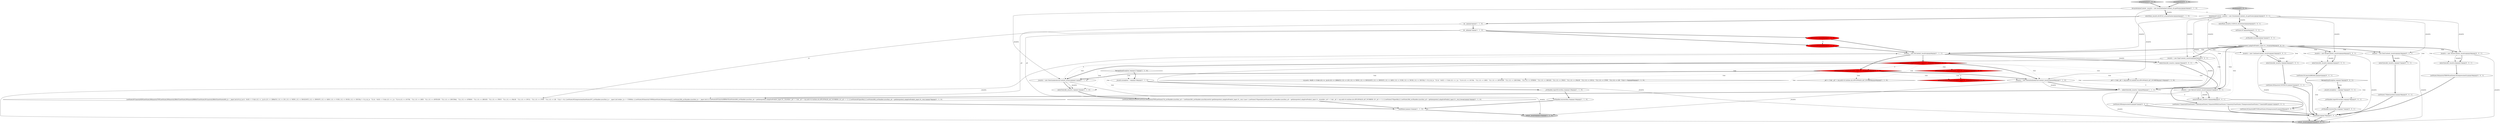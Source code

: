 digraph {
34 [style = filled, label = "_localctx = new ThrowContext(_localctx)@@@56@@@['0', '0', '1']", fillcolor = white, shape = ellipse image = "AAA0AAABBB3BBB"];
49 [style = filled, label = "{setState(182)match(RETURN)setState(183)expression(0)}@@@49@@@['0', '0', '1']", fillcolor = white, shape = ellipse image = "AAA0AAABBB3BBB"];
24 [style = filled, label = "getInterpreter().adaptivePredict(_input,36,_ctx)@@@10@@@['0', '1', '0']", fillcolor = red, shape = diamond image = "AAA1AAABBB2BBB"];
12 [style = filled, label = "{exitRule()}@@@132@@@['1', '1', '0']", fillcolor = white, shape = ellipse image = "AAA0AAABBB1BBB"];
4 [style = filled, label = "ArrayinitializerContext _localctx = new ArrayinitializerContext(_ctx,getState())@@@3@@@['1', '1', '0']", fillcolor = white, shape = ellipse image = "AAA0AAABBB1BBB"];
32 [style = filled, label = "_errHandler.sync(this)@@@7@@@['0', '0', '1']", fillcolor = white, shape = ellipse image = "AAA0AAABBB3BBB"];
41 [style = filled, label = "enterRule(_localctx,10,RULE_dstatement)@@@4@@@['0', '0', '1']", fillcolor = white, shape = ellipse image = "AAA0AAABBB3BBB"];
10 [style = filled, label = "enterOuterAlt(_localctx,1)@@@12@@@['1', '1', '0']", fillcolor = white, shape = ellipse image = "AAA0AAABBB1BBB"];
1 [style = filled, label = "return _localctx@@@135@@@['1', '1', '0']", fillcolor = lightgray, shape = ellipse image = "AAA0AAABBB1BBB"];
22 [style = filled, label = "_alt != 2 && _alt != org.antlr.v4.runtime.atn.ATN.INVALID_ALT_NUMBER@@@40@@@['1', '1', '0']", fillcolor = white, shape = diamond image = "AAA0AAABBB1BBB"];
40 [style = filled, label = "_errHandler.recover(this,re)@@@77@@@['0', '0', '1']", fillcolor = white, shape = ellipse image = "AAA0AAABBB3BBB"];
56 [style = filled, label = "_errHandler.reportError(this,re)@@@76@@@['0', '0', '1']", fillcolor = white, shape = ellipse image = "AAA0AAABBB3BBB"];
52 [style = filled, label = "dstatement['0', '0', '1']", fillcolor = lightgray, shape = diamond image = "AAA0AAABBB3BBB"];
7 [style = filled, label = "_localctx = new NewinitializedarrayContext(_localctx)@@@68@@@['1', '1', '0']", fillcolor = white, shape = ellipse image = "AAA0AAABBB1BBB"];
50 [style = filled, label = "setState(187)@@@6@@@['0', '0', '1']", fillcolor = white, shape = ellipse image = "AAA0AAABBB3BBB"];
21 [style = filled, label = "{setState(368)match(NEW)setState(369)match(TYPE)setState(374)_errHandler.sync(this)_alt = 1setState(385)_errHandler.sync(this)switch (getInterpreter().adaptivePredict(_input,32,_ctx)) {case 1:{setState(378)postdot()setState(382)_errHandler.sync(this)_alt = getInterpreter().adaptivePredict(_input,31,_ctx)while (_alt != 2 && _alt != org.antlr.v4.runtime.atn.ATN.INVALID_ALT_NUMBER) {if (_alt == 1) {{{setState(379)postfix()}}}setState(384)_errHandler.sync(this)_alt = getInterpreter().adaptivePredict(_input,31,_ctx)}}break}@@@13@@@['1', '1', '0']", fillcolor = white, shape = ellipse image = "AAA0AAABBB1BBB"];
28 [style = filled, label = "RecognitionException re@@@74@@@['0', '0', '1']", fillcolor = white, shape = diamond image = "AAA0AAABBB3BBB"];
25 [style = filled, label = "getInterpreter().adaptivePredict(_input,32,_ctx)@@@43@@@['0', '1', '0']", fillcolor = red, shape = diamond image = "AAA1AAABBB2BBB"];
35 [style = filled, label = "{exitRule()}@@@79@@@['0', '0', '1']", fillcolor = white, shape = ellipse image = "AAA0AAABBB3BBB"];
31 [style = filled, label = "{setState(180)match(CONTINUE)}@@@35@@@['0', '0', '1']", fillcolor = white, shape = ellipse image = "AAA0AAABBB3BBB"];
3 [style = filled, label = "_localctx = new DoContext(_localctx)@@@9@@@['1', '1', '1']", fillcolor = white, shape = ellipse image = "AAA0AAABBB1BBB"];
47 [style = filled, label = "_localctx = new BreakContext(_localctx)@@@40@@@['0', '0', '1']", fillcolor = white, shape = ellipse image = "AAA0AAABBB3BBB"];
58 [style = filled, label = "return _localctx@@@82@@@['0', '0', '1']", fillcolor = lightgray, shape = ellipse image = "AAA0AAABBB3BBB"];
39 [style = filled, label = "{setState(181)match(BREAK)}@@@42@@@['0', '0', '1']", fillcolor = white, shape = ellipse image = "AAA0AAABBB3BBB"];
2 [style = filled, label = "_alt != 2 && _alt != org.antlr.v4.runtime.atn.ATN.INVALID_ALT_NUMBER@@@110@@@['1', '1', '0']", fillcolor = white, shape = diamond image = "AAA0AAABBB1BBB"];
55 [style = filled, label = "_localctx = new ContinueContext(_localctx)@@@33@@@['0', '0', '1']", fillcolor = white, shape = ellipse image = "AAA0AAABBB3BBB"];
20 [style = filled, label = "setState(412)@@@8@@@['1', '0', '0']", fillcolor = red, shape = ellipse image = "AAA1AAABBB1BBB"];
53 [style = filled, label = "_localctx.exception = re@@@75@@@['0', '0', '1']", fillcolor = white, shape = ellipse image = "AAA0AAABBB3BBB"];
9 [style = filled, label = "_localctx.exception = re@@@128@@@['1', '1', '0']", fillcolor = white, shape = ellipse image = "AAA0AAABBB1BBB"];
19 [style = filled, label = "{setState(387)match(NEW)setState(388)match(TYPE)setState(389)match(LBRACE)setState(390)match(RBRACE)setState(391)match(LBRACK)setState(400)_la = _input.LA(1)if ((((_la) & ~0x3f) == 0 && ((1L << _la) & ((1L << LBRACE) | (1L << LP) | (1L << NEW) | (1L << BOOLNOT) | (1L << BWNOT) | (1L << ADD) | (1L << SUB) | (1L << INCR) | (1L << DECR))) != 0) || ((((_la - 72)) & ~0x3f) == 0 && ((1L << (_la - 72)) & ((1L << (OCTAL - 72)) | (1L << (HEX - 72)) | (1L << (INTEGER - 72)) | (1L << (DECIMAL - 72)) | (1L << (STRING - 72)) | (1L << (REGEX - 72)) | (1L << (TRUE - 72)) | (1L << (FALSE - 72)) | (1L << (NULL - 72)) | (1L << (TYPE - 72)) | (1L << (ID - 72)))) != 0)) {{setState(392)expression(0)setState(397)_errHandler.sync(this)_la = _input.LA(1)while (_la == COMMA) {{{setState(393)match(COMMA)setState(394)expression(0)}}setState(399)_errHandler.sync(this)_la = _input.LA(1)}}}setState(402)match(RBRACK)setState(406)_errHandler.sync(this)_alt = getInterpreter().adaptivePredict(_input,35,_ctx)while (_alt != 2 && _alt != org.antlr.v4.runtime.atn.ATN.INVALID_ALT_NUMBER) {if (_alt == 1) {{{setState(403)postfix()}}}setState(408)_errHandler.sync(this)_alt = getInterpreter().adaptivePredict(_input,35,_ctx)}}@@@70@@@['1', '1', '0']", fillcolor = white, shape = ellipse image = "AAA0AAABBB1BBB"];
15 [style = filled, label = "getInterpreter().adaptivePredict(_input,37,_ctx)@@@10@@@['1', '0', '0']", fillcolor = red, shape = diamond image = "AAA1AAABBB1BBB"];
17 [style = filled, label = "enterRule(_localctx,48,RULE_arrayinitializer)@@@4@@@['1', '1', '0']", fillcolor = white, shape = ellipse image = "AAA0AAABBB1BBB"];
11 [style = filled, label = "int _alt@@@7@@@['1', '1', '0']", fillcolor = white, shape = ellipse image = "AAA0AAABBB1BBB"];
38 [style = filled, label = "_localctx = new DeclContext(_localctx)@@@26@@@['0', '0', '1']", fillcolor = white, shape = ellipse image = "AAA0AAABBB3BBB"];
8 [style = filled, label = "RecognitionException re@@@127@@@['1', '1', '0']", fillcolor = white, shape = diamond image = "AAA0AAABBB1BBB"];
23 [style = filled, label = "_errHandler.recover(this,re)@@@130@@@['1', '1', '0']", fillcolor = white, shape = ellipse image = "AAA0AAABBB1BBB"];
29 [style = filled, label = "{setState(179)declaration()}@@@28@@@['0', '0', '1']", fillcolor = white, shape = ellipse image = "AAA0AAABBB3BBB"];
33 [style = filled, label = "enterOuterAlt(_localctx,1)@@@10@@@['0', '0', '1']", fillcolor = white, shape = ellipse image = "AAA0AAABBB3BBB"];
43 [style = filled, label = "{setState(186)expression(0)}@@@67@@@['0', '0', '1']", fillcolor = white, shape = ellipse image = "AAA0AAABBB3BBB"];
57 [style = filled, label = "enterOuterAlt(_localctx,5)@@@48@@@['0', '0', '1']", fillcolor = white, shape = ellipse image = "AAA0AAABBB3BBB"];
30 [style = filled, label = "enterOuterAlt(_localctx,4)@@@41@@@['0', '0', '1']", fillcolor = white, shape = ellipse image = "AAA0AAABBB3BBB"];
5 [style = filled, label = "int _la@@@5@@@['1', '1', '0']", fillcolor = white, shape = ellipse image = "AAA0AAABBB1BBB"];
46 [style = filled, label = "_localctx = new ExprContext(_localctx)@@@65@@@['0', '0', '1']", fillcolor = white, shape = ellipse image = "AAA0AAABBB3BBB"];
45 [style = filled, label = "{setState(184)match(THROW)setState(185)expression(0)}@@@58@@@['0', '0', '1']", fillcolor = white, shape = ellipse image = "AAA0AAABBB3BBB"];
14 [style = filled, label = "arrayinitializer['1', '0', '0']", fillcolor = lightgray, shape = diamond image = "AAA0AAABBB1BBB"];
27 [style = filled, label = "arrayinitializer['0', '1', '0']", fillcolor = lightgray, shape = diamond image = "AAA0AAABBB2BBB"];
54 [style = filled, label = "{setState(172)match(DO)setState(173)block()setState(174)match(WHILE)setState(175)match(LP)setState(176)expression(0)setState(177)match(RP)}@@@11@@@['0', '0', '1']", fillcolor = white, shape = ellipse image = "AAA0AAABBB3BBB"];
36 [style = filled, label = "enterOuterAlt(_localctx,3)@@@34@@@['0', '0', '1']", fillcolor = white, shape = ellipse image = "AAA0AAABBB3BBB"];
0 [style = filled, label = "_errHandler.reportError(this,re)@@@129@@@['1', '1', '0']", fillcolor = white, shape = ellipse image = "AAA0AAABBB1BBB"];
51 [style = filled, label = "enterOuterAlt(_localctx,6)@@@57@@@['0', '0', '1']", fillcolor = white, shape = ellipse image = "AAA0AAABBB3BBB"];
18 [style = filled, label = "_localctx = new NewstandardarrayContext(_localctx)@@@11@@@['1', '1', '0']", fillcolor = white, shape = ellipse image = "AAA0AAABBB1BBB"];
37 [style = filled, label = "getInterpreter().adaptivePredict(_input,14,_ctx)@@@8@@@['0', '0', '1']", fillcolor = white, shape = diamond image = "AAA0AAABBB3BBB"];
42 [style = filled, label = "DstatementContext _localctx = new DstatementContext(_ctx,getState())@@@3@@@['0', '0', '1']", fillcolor = white, shape = ellipse image = "AAA0AAABBB3BBB"];
26 [style = filled, label = "setState(409)@@@8@@@['0', '1', '0']", fillcolor = red, shape = ellipse image = "AAA1AAABBB2BBB"];
6 [style = filled, label = "getInterpreter().adaptivePredict(_input,33,_ctx)@@@43@@@['1', '0', '0']", fillcolor = red, shape = diamond image = "AAA1AAABBB1BBB"];
48 [style = filled, label = "_localctx = new ReturnContext(_localctx)@@@47@@@['0', '0', '1']", fillcolor = white, shape = ellipse image = "AAA0AAABBB3BBB"];
16 [style = filled, label = "enterOuterAlt(_localctx,7)@@@66@@@['1', '1', '1']", fillcolor = white, shape = ellipse image = "AAA0AAABBB1BBB"];
13 [style = filled, label = "(((_la) & ~0x3f) == 0 && ((1L << _la) & ((1L << LBRACE) | (1L << LP) | (1L << NEW) | (1L << BOOLNOT) | (1L << BWNOT) | (1L << ADD) | (1L << SUB) | (1L << INCR) | (1L << DECR))) != 0) || ((((_la - 72)) & ~0x3f) == 0 && ((1L << (_la - 72)) & ((1L << (OCTAL - 72)) | (1L << (HEX - 72)) | (1L << (INTEGER - 72)) | (1L << (DECIMAL - 72)) | (1L << (STRING - 72)) | (1L << (REGEX - 72)) | (1L << (TRUE - 72)) | (1L << (FALSE - 72)) | (1L << (NULL - 72)) | (1L << (TYPE - 72)) | (1L << (ID - 72)))) != 0)@@@83@@@['1', '1', '0']", fillcolor = white, shape = diamond image = "AAA0AAABBB1BBB"];
44 [style = filled, label = "enterOuterAlt(_localctx,2)@@@27@@@['0', '0', '1']", fillcolor = white, shape = ellipse image = "AAA0AAABBB3BBB"];
50->32 [style = bold, label=""];
42->41 [style = bold, label=""];
7->1 [style = solid, label="_localctx"];
55->36 [style = bold, label=""];
32->37 [style = bold, label=""];
37->57 [style = dotted, label="true"];
38->44 [style = bold, label=""];
3->24 [style = bold, label=""];
24->25 [style = dotted, label="true"];
37->3 [style = dotted, label="true"];
15->7 [style = dotted, label="true"];
37->55 [style = bold, label=""];
4->7 [style = solid, label="_localctx"];
42->48 [style = solid, label="_localctx"];
37->3 [style = bold, label=""];
17->41 [style = dashed, label="0"];
37->38 [style = dotted, label="true"];
31->35 [style = bold, label=""];
43->35 [style = bold, label=""];
37->38 [style = bold, label=""];
37->48 [style = bold, label=""];
7->16 [style = bold, label=""];
16->43 [style = bold, label=""];
11->19 [style = solid, label="_alt"];
37->36 [style = dotted, label="true"];
23->12 [style = bold, label=""];
8->0 [style = dotted, label="true"];
3->58 [style = solid, label="_localctx"];
45->35 [style = bold, label=""];
20->26 [style = dashed, label="0"];
42->41 [style = solid, label="_localctx"];
55->36 [style = solid, label="_localctx"];
37->48 [style = dotted, label="true"];
4->17 [style = solid, label="_localctx"];
17->5 [style = bold, label=""];
37->55 [style = dotted, label="true"];
19->12 [style = bold, label=""];
15->2 [style = dotted, label="true"];
42->47 [style = solid, label="_localctx"];
36->31 [style = bold, label=""];
15->18 [style = dotted, label="true"];
7->48 [style = dashed, label="0"];
8->23 [style = dotted, label="true"];
15->10 [style = dotted, label="true"];
20->3 [style = bold, label=""];
10->21 [style = bold, label=""];
3->33 [style = bold, label=""];
15->16 [style = dotted, label="true"];
16->19 [style = bold, label=""];
12->1 [style = bold, label=""];
24->18 [style = bold, label=""];
37->46 [style = dotted, label="true"];
15->13 [style = dotted, label="true"];
18->10 [style = solid, label="_localctx"];
52->42 [style = bold, label=""];
47->58 [style = solid, label="_localctx"];
0->23 [style = bold, label=""];
37->46 [style = bold, label=""];
46->16 [style = solid, label="_localctx"];
39->35 [style = bold, label=""];
24->22 [style = dotted, label="true"];
16->57 [style = dashed, label="0"];
4->18 [style = solid, label="_localctx"];
53->56 [style = bold, label=""];
5->11 [style = bold, label=""];
29->35 [style = bold, label=""];
24->7 [style = bold, label=""];
56->40 [style = bold, label=""];
41->50 [style = bold, label=""];
24->7 [style = dotted, label="true"];
24->18 [style = dotted, label="true"];
11->26 [style = bold, label=""];
37->47 [style = bold, label=""];
14->4 [style = bold, label=""];
24->13 [style = dotted, label="true"];
18->1 [style = solid, label="_localctx"];
54->35 [style = bold, label=""];
42->3 [style = solid, label="_localctx"];
46->16 [style = bold, label=""];
40->35 [style = bold, label=""];
4->17 [style = bold, label=""];
49->35 [style = bold, label=""];
7->16 [style = solid, label="_localctx"];
44->29 [style = bold, label=""];
26->3 [style = bold, label=""];
38->58 [style = solid, label="_localctx"];
15->24 [style = dashed, label="0"];
37->51 [style = dotted, label="true"];
24->16 [style = dotted, label="true"];
21->12 [style = bold, label=""];
34->51 [style = bold, label=""];
18->10 [style = bold, label=""];
51->45 [style = bold, label=""];
11->21 [style = solid, label="_alt"];
35->58 [style = bold, label=""];
18->3 [style = dashed, label="0"];
8->9 [style = dotted, label="true"];
37->34 [style = dotted, label="true"];
5->19 [style = solid, label="_la"];
3->33 [style = solid, label="_localctx"];
28->56 [style = dotted, label="true"];
46->58 [style = solid, label="_localctx"];
37->44 [style = dotted, label="true"];
37->16 [style = dotted, label="true"];
11->20 [style = bold, label=""];
37->33 [style = dotted, label="true"];
9->0 [style = bold, label=""];
15->7 [style = bold, label=""];
48->57 [style = bold, label=""];
38->44 [style = solid, label="_localctx"];
28->53 [style = bold, label=""];
15->37 [style = dashed, label="0"];
48->58 [style = solid, label="_localctx"];
15->22 [style = dotted, label="true"];
28->53 [style = dotted, label="true"];
3->15 [style = bold, label=""];
34->51 [style = solid, label="_localctx"];
15->18 [style = bold, label=""];
42->34 [style = solid, label="_localctx"];
37->30 [style = dotted, label="true"];
47->30 [style = bold, label=""];
48->57 [style = solid, label="_localctx"];
24->10 [style = dotted, label="true"];
27->4 [style = bold, label=""];
42->55 [style = solid, label="_localctx"];
55->58 [style = solid, label="_localctx"];
47->30 [style = solid, label="_localctx"];
6->25 [style = dashed, label="0"];
42->46 [style = solid, label="_localctx"];
37->34 [style = bold, label=""];
15->6 [style = dotted, label="true"];
8->9 [style = bold, label=""];
37->47 [style = dotted, label="true"];
4->42 [style = dashed, label="0"];
30->39 [style = bold, label=""];
42->38 [style = solid, label="_localctx"];
57->49 [style = bold, label=""];
24->2 [style = dotted, label="true"];
34->58 [style = solid, label="_localctx"];
33->54 [style = bold, label=""];
28->40 [style = dotted, label="true"];
}
